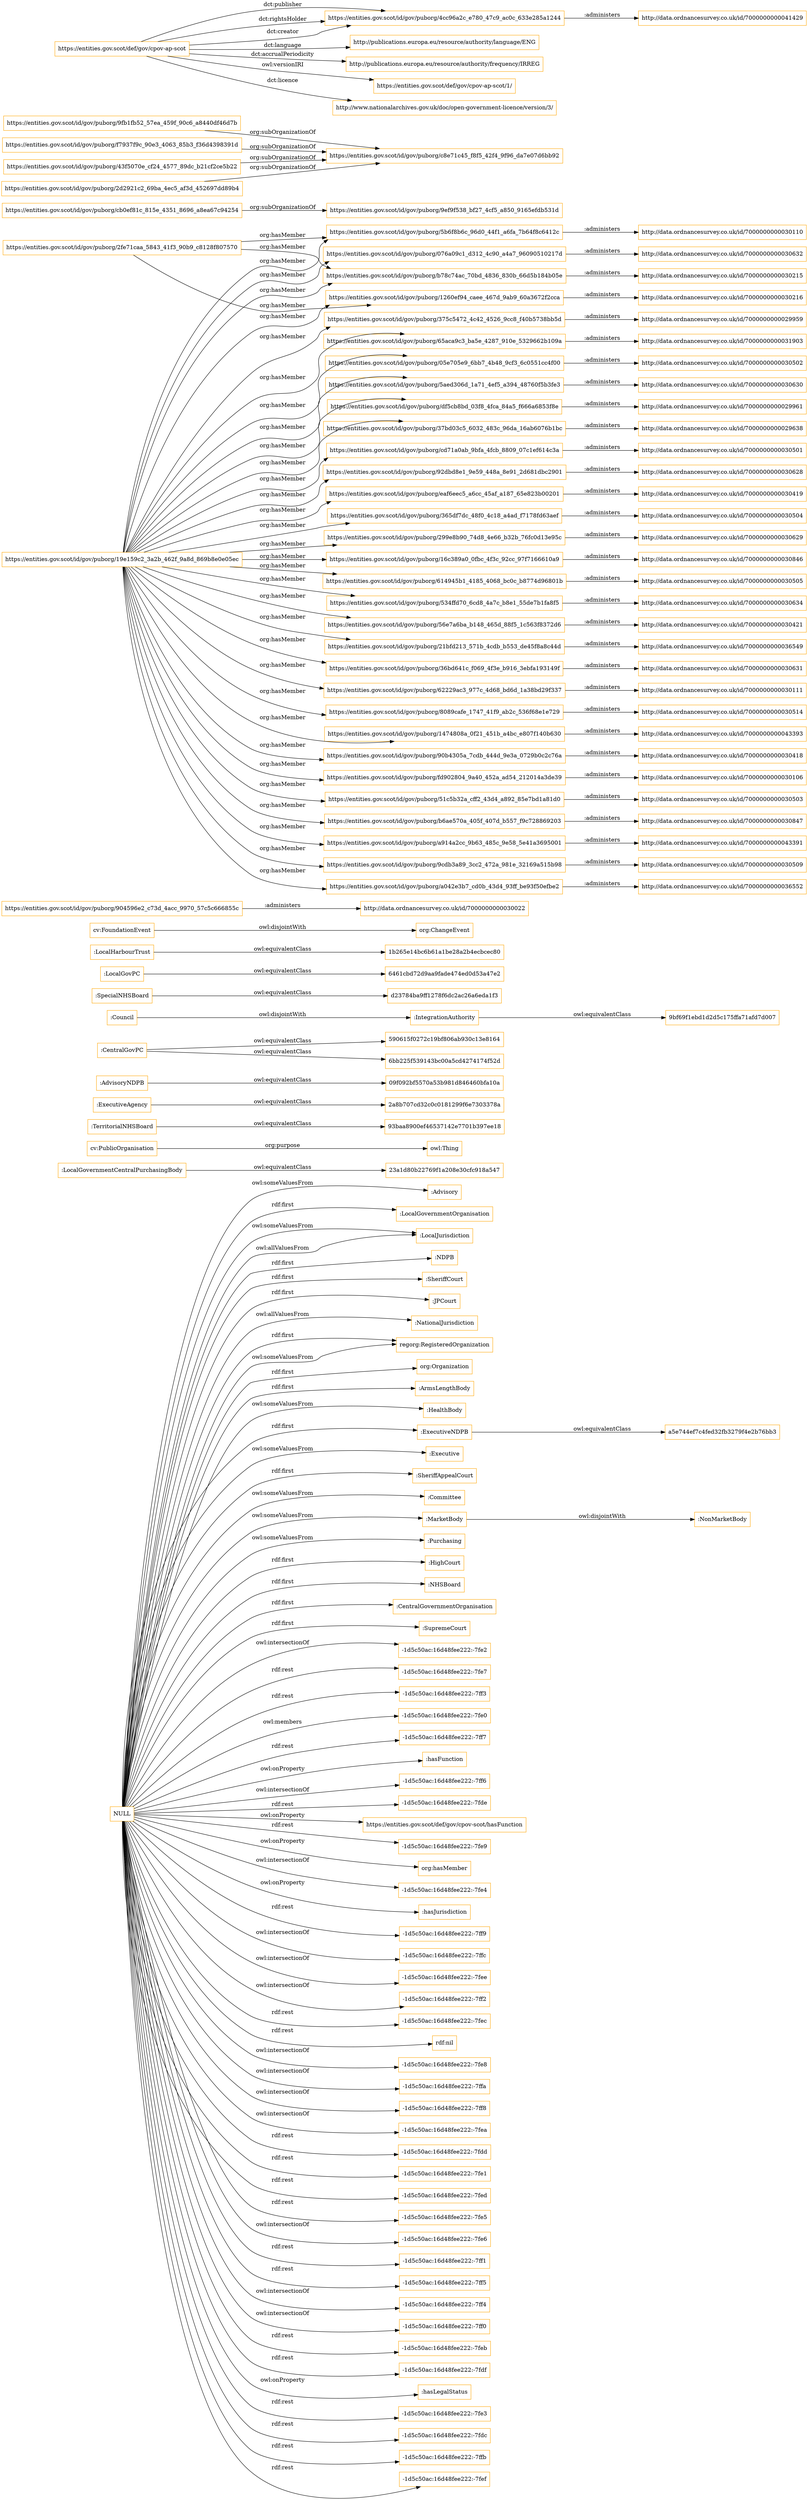 digraph ar2dtool_diagram { 
rankdir=LR;
size="1501"
node [shape = rectangle, color="orange"]; ":Advisory" ":LocalGovernmentCentralPurchasingBody" "cv:PublicOrganisation" ":LocalGovernmentOrganisation" "a5e744ef7c4fed32fb3279f4e2b76bb3" ":TerritorialNHSBoard" ":LocalJurisdiction" ":ExecutiveAgency" ":NDPB" "09f092bf5570a53b981d846460bfa10a" "590615f0272c19bf806ab930c13e8164" ":CentralGovPC" ":IntegrationAuthority" ":SheriffCourt" ":JPCourt" "2a8b707cd32c0c0181299f6e7303378a" "d23784ba9ff1278f6dc2ac26a6eda1f3" ":NationalJurisdiction" "regorg:RegisteredOrganization" "org:Organization" "6461cbd72d9aa9fade474ed0d53a47e2" ":LocalGovPC" ":ArmsLengthBody" ":AdvisoryNDPB" ":HealthBody" ":NonMarketBody" "1b265e14bc6b61a1be28a2b4ecbcec80" "6bb225f539143bc00a5cd4274174f52d" ":ExecutiveNDPB" "93baa8900ef46537142e7701b397ee18" ":Executive" ":SheriffAppealCourt" ":Committee" ":MarketBody" "cv:FoundationEvent" "23a1d80b22769f1a208e30cfc918a547" ":Purchasing" ":HighCourt" ":Council" ":SpecialNHSBoard" ":NHSBoard" "org:ChangeEvent" ":LocalHarbourTrust" ":CentralGovernmentOrganisation" "9bf69f1ebd1d2d5c175ffa71afd7d007" ":SupremeCourt" ; /*classes style*/
	"https://entities.gov.scot/id/gov/puborg/904596e2_c73d_4acc_9970_57c5c666855c" -> "http://data.ordnancesurvey.co.uk/id/7000000000030022" [ label = ":administers" ];
	"https://entities.gov.scot/id/gov/puborg/365df7dc_48f0_4c18_a4ad_f7178fd63aef" -> "http://data.ordnancesurvey.co.uk/id/7000000000030504" [ label = ":administers" ];
	"https://entities.gov.scot/id/gov/puborg/16c389a0_0fbc_4f3c_92cc_97f7166610a9" -> "http://data.ordnancesurvey.co.uk/id/7000000000030846" [ label = ":administers" ];
	":Council" -> ":IntegrationAuthority" [ label = "owl:disjointWith" ];
	"https://entities.gov.scot/id/gov/puborg/cb0ef81c_815e_4351_8696_a8ea67c94254" -> "https://entities.gov.scot/id/gov/puborg/9ef9f538_bf27_4cf5_a850_9165efdb531d" [ label = "org:subOrganizationOf" ];
	":LocalGovernmentCentralPurchasingBody" -> "23a1d80b22769f1a208e30cfc918a547" [ label = "owl:equivalentClass" ];
	"https://entities.gov.scot/id/gov/puborg/9fb1fb52_57ea_459f_90c6_a8440df46d7b" -> "https://entities.gov.scot/id/gov/puborg/c8e71c45_f8f5_42f4_9f96_da7e07d6bb92" [ label = "org:subOrganizationOf" ];
	"https://entities.gov.scot/id/gov/puborg/f7937f9c_90e3_4063_85b3_f36d4398391d" -> "https://entities.gov.scot/id/gov/puborg/c8e71c45_f8f5_42f4_9f96_da7e07d6bb92" [ label = "org:subOrganizationOf" ];
	":TerritorialNHSBoard" -> "93baa8900ef46537142e7701b397ee18" [ label = "owl:equivalentClass" ];
	"cv:FoundationEvent" -> "org:ChangeEvent" [ label = "owl:disjointWith" ];
	"https://entities.gov.scot/id/gov/puborg/614945b1_4185_4068_bc0c_b8774d96801b" -> "http://data.ordnancesurvey.co.uk/id/7000000000030505" [ label = ":administers" ];
	":LocalGovPC" -> "6461cbd72d9aa9fade474ed0d53a47e2" [ label = "owl:equivalentClass" ];
	"https://entities.gov.scot/id/gov/puborg/56e7a6ba_b148_465d_88f5_1c563f8372d6" -> "http://data.ordnancesurvey.co.uk/id/7000000000030421" [ label = ":administers" ];
	":ExecutiveAgency" -> "2a8b707cd32c0c0181299f6e7303378a" [ label = "owl:equivalentClass" ];
	"https://entities.gov.scot/id/gov/puborg/21bfd213_571b_4cdb_b553_de45f8a8c44d" -> "http://data.ordnancesurvey.co.uk/id/7000000000036549" [ label = ":administers" ];
	"https://entities.gov.scot/id/gov/puborg/36bd641c_f069_4f3e_b916_3ebfa193149f" -> "http://data.ordnancesurvey.co.uk/id/7000000000030631" [ label = ":administers" ];
	"https://entities.gov.scot/id/gov/puborg/43f5070e_cf24_4577_89dc_b21cf2ce5b22" -> "https://entities.gov.scot/id/gov/puborg/c8e71c45_f8f5_42f4_9f96_da7e07d6bb92" [ label = "org:subOrganizationOf" ];
	"https://entities.gov.scot/id/gov/puborg/62229ac3_977c_4d68_bd6d_1a38bd29f337" -> "http://data.ordnancesurvey.co.uk/id/7000000000030111" [ label = ":administers" ];
	"https://entities.gov.scot/id/gov/puborg/8089cafe_1747_41f9_ab2c_536f68e1e729" -> "http://data.ordnancesurvey.co.uk/id/7000000000030514" [ label = ":administers" ];
	"https://entities.gov.scot/id/gov/puborg/5b6f8b6c_96d0_44f1_a6fa_7b64f8c6412c" -> "http://data.ordnancesurvey.co.uk/id/7000000000030110" [ label = ":administers" ];
	":IntegrationAuthority" -> "9bf69f1ebd1d2d5c175ffa71afd7d007" [ label = "owl:equivalentClass" ];
	"https://entities.gov.scot/id/gov/puborg/4cc96a2c_e780_47c9_ac0c_633e285a1244" -> "http://data.ordnancesurvey.co.uk/id/7000000000041429" [ label = ":administers" ];
	"https://entities.gov.scot/id/gov/puborg/51c5b32a_cff2_43d4_a892_85e7bd1a81d0" -> "http://data.ordnancesurvey.co.uk/id/7000000000030503" [ label = ":administers" ];
	"https://entities.gov.scot/id/gov/puborg/2d2921c2_69ba_4ec5_af3d_452697dd89b4" -> "https://entities.gov.scot/id/gov/puborg/c8e71c45_f8f5_42f4_9f96_da7e07d6bb92" [ label = "org:subOrganizationOf" ];
	"https://entities.gov.scot/id/gov/puborg/b6ae570a_405f_407d_b557_f9c728869203" -> "http://data.ordnancesurvey.co.uk/id/7000000000030847" [ label = ":administers" ];
	"NULL" -> "-1d5c50ac:16d48fee222:-7fe2" [ label = "owl:intersectionOf" ];
	"NULL" -> "-1d5c50ac:16d48fee222:-7fe7" [ label = "rdf:rest" ];
	"NULL" -> "-1d5c50ac:16d48fee222:-7ff3" [ label = "rdf:rest" ];
	"NULL" -> "-1d5c50ac:16d48fee222:-7fe0" [ label = "owl:members" ];
	"NULL" -> ":LocalGovernmentOrganisation" [ label = "rdf:first" ];
	"NULL" -> ":NHSBoard" [ label = "rdf:first" ];
	"NULL" -> "-1d5c50ac:16d48fee222:-7ff7" [ label = "rdf:rest" ];
	"NULL" -> ":hasFunction" [ label = "owl:onProperty" ];
	"NULL" -> ":Executive" [ label = "owl:someValuesFrom" ];
	"NULL" -> ":JPCourt" [ label = "rdf:first" ];
	"NULL" -> "-1d5c50ac:16d48fee222:-7ff6" [ label = "owl:intersectionOf" ];
	"NULL" -> ":LocalJurisdiction" [ label = "owl:someValuesFrom" ];
	"NULL" -> "-1d5c50ac:16d48fee222:-7fde" [ label = "rdf:rest" ];
	"NULL" -> "https://entities.gov.scot/def/gov/cpov-scot/hasFunction" [ label = "owl:onProperty" ];
	"NULL" -> ":MarketBody" [ label = "owl:someValuesFrom" ];
	"NULL" -> "regorg:RegisteredOrganization" [ label = "rdf:first" ];
	"NULL" -> "-1d5c50ac:16d48fee222:-7fe9" [ label = "rdf:rest" ];
	"NULL" -> "org:hasMember" [ label = "owl:onProperty" ];
	"NULL" -> ":Purchasing" [ label = "owl:someValuesFrom" ];
	"NULL" -> ":SheriffCourt" [ label = "rdf:first" ];
	"NULL" -> "-1d5c50ac:16d48fee222:-7fe4" [ label = "owl:intersectionOf" ];
	"NULL" -> ":SheriffAppealCourt" [ label = "rdf:first" ];
	"NULL" -> ":SupremeCourt" [ label = "rdf:first" ];
	"NULL" -> ":hasJurisdiction" [ label = "owl:onProperty" ];
	"NULL" -> ":NDPB" [ label = "rdf:first" ];
	"NULL" -> "-1d5c50ac:16d48fee222:-7ff9" [ label = "rdf:rest" ];
	"NULL" -> "-1d5c50ac:16d48fee222:-7ffc" [ label = "owl:intersectionOf" ];
	"NULL" -> "-1d5c50ac:16d48fee222:-7fee" [ label = "owl:intersectionOf" ];
	"NULL" -> "-1d5c50ac:16d48fee222:-7ff2" [ label = "owl:intersectionOf" ];
	"NULL" -> "-1d5c50ac:16d48fee222:-7fec" [ label = "rdf:rest" ];
	"NULL" -> "rdf:nil" [ label = "rdf:rest" ];
	"NULL" -> "-1d5c50ac:16d48fee222:-7fe8" [ label = "owl:intersectionOf" ];
	"NULL" -> "-1d5c50ac:16d48fee222:-7ffa" [ label = "owl:intersectionOf" ];
	"NULL" -> "-1d5c50ac:16d48fee222:-7ff8" [ label = "owl:intersectionOf" ];
	"NULL" -> ":HealthBody" [ label = "owl:someValuesFrom" ];
	"NULL" -> ":ArmsLengthBody" [ label = "rdf:first" ];
	"NULL" -> "-1d5c50ac:16d48fee222:-7fea" [ label = "owl:intersectionOf" ];
	"NULL" -> "-1d5c50ac:16d48fee222:-7fdd" [ label = "rdf:rest" ];
	"NULL" -> ":Advisory" [ label = "owl:someValuesFrom" ];
	"NULL" -> "-1d5c50ac:16d48fee222:-7fe1" [ label = "rdf:rest" ];
	"NULL" -> ":LocalJurisdiction" [ label = "owl:allValuesFrom" ];
	"NULL" -> ":Committee" [ label = "owl:someValuesFrom" ];
	"NULL" -> ":NationalJurisdiction" [ label = "owl:allValuesFrom" ];
	"NULL" -> "-1d5c50ac:16d48fee222:-7fed" [ label = "rdf:rest" ];
	"NULL" -> "-1d5c50ac:16d48fee222:-7fe5" [ label = "rdf:rest" ];
	"NULL" -> "regorg:RegisteredOrganization" [ label = "owl:someValuesFrom" ];
	"NULL" -> "-1d5c50ac:16d48fee222:-7fe6" [ label = "owl:intersectionOf" ];
	"NULL" -> "-1d5c50ac:16d48fee222:-7ff1" [ label = "rdf:rest" ];
	"NULL" -> "-1d5c50ac:16d48fee222:-7ff5" [ label = "rdf:rest" ];
	"NULL" -> "-1d5c50ac:16d48fee222:-7ff4" [ label = "owl:intersectionOf" ];
	"NULL" -> "-1d5c50ac:16d48fee222:-7ff0" [ label = "owl:intersectionOf" ];
	"NULL" -> "-1d5c50ac:16d48fee222:-7feb" [ label = "rdf:rest" ];
	"NULL" -> ":HighCourt" [ label = "rdf:first" ];
	"NULL" -> "-1d5c50ac:16d48fee222:-7fdf" [ label = "rdf:rest" ];
	"NULL" -> ":CentralGovernmentOrganisation" [ label = "rdf:first" ];
	"NULL" -> ":hasLegalStatus" [ label = "owl:onProperty" ];
	"NULL" -> "-1d5c50ac:16d48fee222:-7fe3" [ label = "rdf:rest" ];
	"NULL" -> "org:Organization" [ label = "rdf:first" ];
	"NULL" -> "-1d5c50ac:16d48fee222:-7fdc" [ label = "rdf:rest" ];
	"NULL" -> "-1d5c50ac:16d48fee222:-7ffb" [ label = "rdf:rest" ];
	"NULL" -> ":ExecutiveNDPB" [ label = "rdf:first" ];
	"NULL" -> "-1d5c50ac:16d48fee222:-7fef" [ label = "rdf:rest" ];
	"https://entities.gov.scot/id/gov/puborg/a914a2cc_9b63_485c_9e58_5e41a3695001" -> "http://data.ordnancesurvey.co.uk/id/7000000000043391" [ label = ":administers" ];
	"https://entities.gov.scot/id/gov/puborg/2fe71caa_5843_41f3_90b9_c8128f807570" -> "https://entities.gov.scot/id/gov/puborg/5b6f8b6c_96d0_44f1_a6fa_7b64f8c6412c" [ label = "org:hasMember" ];
	"https://entities.gov.scot/id/gov/puborg/2fe71caa_5843_41f3_90b9_c8128f807570" -> "https://entities.gov.scot/id/gov/puborg/1260ef94_caee_467d_9ab9_60a3672f2cca" [ label = "org:hasMember" ];
	"https://entities.gov.scot/id/gov/puborg/2fe71caa_5843_41f3_90b9_c8128f807570" -> "https://entities.gov.scot/id/gov/puborg/b78c74ac_70bd_4836_830b_66d5b184b05e" [ label = "org:hasMember" ];
	"https://entities.gov.scot/id/gov/puborg/9cdb3a89_3cc2_472a_981e_32169a515b98" -> "http://data.ordnancesurvey.co.uk/id/7000000000030509" [ label = ":administers" ];
	"https://entities.gov.scot/id/gov/puborg/a042e3b7_cd0b_43d4_93ff_be93f50efbe2" -> "http://data.ordnancesurvey.co.uk/id/7000000000036552" [ label = ":administers" ];
	"https://entities.gov.scot/id/gov/puborg/076a09c1_d312_4c90_a4a7_96090510217d" -> "http://data.ordnancesurvey.co.uk/id/7000000000030632" [ label = ":administers" ];
	"https://entities.gov.scot/def/gov/cpov-ap-scot" -> "https://entities.gov.scot/id/gov/puborg/4cc96a2c_e780_47c9_ac0c_633e285a1244" [ label = "dct:publisher" ];
	"https://entities.gov.scot/def/gov/cpov-ap-scot" -> "http://publications.europa.eu/resource/authority/language/ENG" [ label = "dct:language" ];
	"https://entities.gov.scot/def/gov/cpov-ap-scot" -> "http://publications.europa.eu/resource/authority/frequency/IRREG" [ label = "dct:accrualPeriodicity" ];
	"https://entities.gov.scot/def/gov/cpov-ap-scot" -> "https://entities.gov.scot/id/gov/puborg/4cc96a2c_e780_47c9_ac0c_633e285a1244" [ label = "dct:rightsHolder" ];
	"https://entities.gov.scot/def/gov/cpov-ap-scot" -> "https://entities.gov.scot/def/gov/cpov-ap-scot/1/" [ label = "owl:versionIRI" ];
	"https://entities.gov.scot/def/gov/cpov-ap-scot" -> "https://entities.gov.scot/id/gov/puborg/4cc96a2c_e780_47c9_ac0c_633e285a1244" [ label = "dct:creator" ];
	"https://entities.gov.scot/def/gov/cpov-ap-scot" -> "http://www.nationalarchives.gov.uk/doc/open-government-licence/version/3/" [ label = "dct:licence" ];
	"https://entities.gov.scot/id/gov/puborg/375c5472_4c42_4526_9cc8_f40b5738bb5d" -> "http://data.ordnancesurvey.co.uk/id/7000000000029959" [ label = ":administers" ];
	"https://entities.gov.scot/id/gov/puborg/b78c74ac_70bd_4836_830b_66d5b184b05e" -> "http://data.ordnancesurvey.co.uk/id/7000000000030215" [ label = ":administers" ];
	"https://entities.gov.scot/id/gov/puborg/05e705e9_6bb7_4b48_9cf3_6c0551cc4f00" -> "http://data.ordnancesurvey.co.uk/id/7000000000030502" [ label = ":administers" ];
	"https://entities.gov.scot/id/gov/puborg/65aca9c3_ba5e_4287_910e_5329662b109a" -> "http://data.ordnancesurvey.co.uk/id/7000000000031903" [ label = ":administers" ];
	"https://entities.gov.scot/id/gov/puborg/5aed306d_1a71_4ef5_a394_48760f5b3fe3" -> "http://data.ordnancesurvey.co.uk/id/7000000000030630" [ label = ":administers" ];
	":ExecutiveNDPB" -> "a5e744ef7c4fed32fb3279f4e2b76bb3" [ label = "owl:equivalentClass" ];
	"https://entities.gov.scot/id/gov/puborg/37bd03c5_6032_483c_96da_16ab6076b1bc" -> "http://data.ordnancesurvey.co.uk/id/7000000000029638" [ label = ":administers" ];
	"https://entities.gov.scot/id/gov/puborg/df5cb8bd_03f8_4fca_84a5_f666a6853f8e" -> "http://data.ordnancesurvey.co.uk/id/7000000000029961" [ label = ":administers" ];
	"https://entities.gov.scot/id/gov/puborg/cd71a0ab_9bfa_4fcb_8809_07c1ef614c3a" -> "http://data.ordnancesurvey.co.uk/id/7000000000030501" [ label = ":administers" ];
	":SpecialNHSBoard" -> "d23784ba9ff1278f6dc2ac26a6eda1f3" [ label = "owl:equivalentClass" ];
	":CentralGovPC" -> "590615f0272c19bf806ab930c13e8164" [ label = "owl:equivalentClass" ];
	":CentralGovPC" -> "6bb225f539143bc00a5cd4274174f52d" [ label = "owl:equivalentClass" ];
	"https://entities.gov.scot/id/gov/puborg/eaf6eec5_a6cc_45af_a187_65e823b00201" -> "http://data.ordnancesurvey.co.uk/id/7000000000030419" [ label = ":administers" ];
	"https://entities.gov.scot/id/gov/puborg/92dbd8e1_9e59_448a_8e91_2d681dbc2901" -> "http://data.ordnancesurvey.co.uk/id/7000000000030628" [ label = ":administers" ];
	"https://entities.gov.scot/id/gov/puborg/299e8b90_74d8_4e66_b32b_76fc0d13e95c" -> "http://data.ordnancesurvey.co.uk/id/7000000000030629" [ label = ":administers" ];
	"https://entities.gov.scot/id/gov/puborg/534ffd70_6cd8_4a7c_b8e1_55de7b1fa8f5" -> "http://data.ordnancesurvey.co.uk/id/7000000000030634" [ label = ":administers" ];
	"https://entities.gov.scot/id/gov/puborg/1474808a_0f21_451b_a4bc_e807f140b630" -> "http://data.ordnancesurvey.co.uk/id/7000000000043393" [ label = ":administers" ];
	":MarketBody" -> ":NonMarketBody" [ label = "owl:disjointWith" ];
	"https://entities.gov.scot/id/gov/puborg/1260ef94_caee_467d_9ab9_60a3672f2cca" -> "http://data.ordnancesurvey.co.uk/id/7000000000030216" [ label = ":administers" ];
	":AdvisoryNDPB" -> "09f092bf5570a53b981d846460bfa10a" [ label = "owl:equivalentClass" ];
	":LocalHarbourTrust" -> "1b265e14bc6b61a1be28a2b4ecbcec80" [ label = "owl:equivalentClass" ];
	"https://entities.gov.scot/id/gov/puborg/19e159c2_3a2b_462f_9a8d_869b8e0e05ec" -> "https://entities.gov.scot/id/gov/puborg/62229ac3_977c_4d68_bd6d_1a38bd29f337" [ label = "org:hasMember" ];
	"https://entities.gov.scot/id/gov/puborg/19e159c2_3a2b_462f_9a8d_869b8e0e05ec" -> "https://entities.gov.scot/id/gov/puborg/21bfd213_571b_4cdb_b553_de45f8a8c44d" [ label = "org:hasMember" ];
	"https://entities.gov.scot/id/gov/puborg/19e159c2_3a2b_462f_9a8d_869b8e0e05ec" -> "https://entities.gov.scot/id/gov/puborg/365df7dc_48f0_4c18_a4ad_f7178fd63aef" [ label = "org:hasMember" ];
	"https://entities.gov.scot/id/gov/puborg/19e159c2_3a2b_462f_9a8d_869b8e0e05ec" -> "https://entities.gov.scot/id/gov/puborg/51c5b32a_cff2_43d4_a892_85e7bd1a81d0" [ label = "org:hasMember" ];
	"https://entities.gov.scot/id/gov/puborg/19e159c2_3a2b_462f_9a8d_869b8e0e05ec" -> "https://entities.gov.scot/id/gov/puborg/5b6f8b6c_96d0_44f1_a6fa_7b64f8c6412c" [ label = "org:hasMember" ];
	"https://entities.gov.scot/id/gov/puborg/19e159c2_3a2b_462f_9a8d_869b8e0e05ec" -> "https://entities.gov.scot/id/gov/puborg/b6ae570a_405f_407d_b557_f9c728869203" [ label = "org:hasMember" ];
	"https://entities.gov.scot/id/gov/puborg/19e159c2_3a2b_462f_9a8d_869b8e0e05ec" -> "https://entities.gov.scot/id/gov/puborg/92dbd8e1_9e59_448a_8e91_2d681dbc2901" [ label = "org:hasMember" ];
	"https://entities.gov.scot/id/gov/puborg/19e159c2_3a2b_462f_9a8d_869b8e0e05ec" -> "https://entities.gov.scot/id/gov/puborg/56e7a6ba_b148_465d_88f5_1c563f8372d6" [ label = "org:hasMember" ];
	"https://entities.gov.scot/id/gov/puborg/19e159c2_3a2b_462f_9a8d_869b8e0e05ec" -> "https://entities.gov.scot/id/gov/puborg/299e8b90_74d8_4e66_b32b_76fc0d13e95c" [ label = "org:hasMember" ];
	"https://entities.gov.scot/id/gov/puborg/19e159c2_3a2b_462f_9a8d_869b8e0e05ec" -> "https://entities.gov.scot/id/gov/puborg/16c389a0_0fbc_4f3c_92cc_97f7166610a9" [ label = "org:hasMember" ];
	"https://entities.gov.scot/id/gov/puborg/19e159c2_3a2b_462f_9a8d_869b8e0e05ec" -> "https://entities.gov.scot/id/gov/puborg/37bd03c5_6032_483c_96da_16ab6076b1bc" [ label = "org:hasMember" ];
	"https://entities.gov.scot/id/gov/puborg/19e159c2_3a2b_462f_9a8d_869b8e0e05ec" -> "https://entities.gov.scot/id/gov/puborg/36bd641c_f069_4f3e_b916_3ebfa193149f" [ label = "org:hasMember" ];
	"https://entities.gov.scot/id/gov/puborg/19e159c2_3a2b_462f_9a8d_869b8e0e05ec" -> "https://entities.gov.scot/id/gov/puborg/1260ef94_caee_467d_9ab9_60a3672f2cca" [ label = "org:hasMember" ];
	"https://entities.gov.scot/id/gov/puborg/19e159c2_3a2b_462f_9a8d_869b8e0e05ec" -> "https://entities.gov.scot/id/gov/puborg/b78c74ac_70bd_4836_830b_66d5b184b05e" [ label = "org:hasMember" ];
	"https://entities.gov.scot/id/gov/puborg/19e159c2_3a2b_462f_9a8d_869b8e0e05ec" -> "https://entities.gov.scot/id/gov/puborg/65aca9c3_ba5e_4287_910e_5329662b109a" [ label = "org:hasMember" ];
	"https://entities.gov.scot/id/gov/puborg/19e159c2_3a2b_462f_9a8d_869b8e0e05ec" -> "https://entities.gov.scot/id/gov/puborg/a914a2cc_9b63_485c_9e58_5e41a3695001" [ label = "org:hasMember" ];
	"https://entities.gov.scot/id/gov/puborg/19e159c2_3a2b_462f_9a8d_869b8e0e05ec" -> "https://entities.gov.scot/id/gov/puborg/1474808a_0f21_451b_a4bc_e807f140b630" [ label = "org:hasMember" ];
	"https://entities.gov.scot/id/gov/puborg/19e159c2_3a2b_462f_9a8d_869b8e0e05ec" -> "https://entities.gov.scot/id/gov/puborg/cd71a0ab_9bfa_4fcb_8809_07c1ef614c3a" [ label = "org:hasMember" ];
	"https://entities.gov.scot/id/gov/puborg/19e159c2_3a2b_462f_9a8d_869b8e0e05ec" -> "https://entities.gov.scot/id/gov/puborg/534ffd70_6cd8_4a7c_b8e1_55de7b1fa8f5" [ label = "org:hasMember" ];
	"https://entities.gov.scot/id/gov/puborg/19e159c2_3a2b_462f_9a8d_869b8e0e05ec" -> "https://entities.gov.scot/id/gov/puborg/90b4305a_7cdb_444d_9e3a_0729b0c2c76a" [ label = "org:hasMember" ];
	"https://entities.gov.scot/id/gov/puborg/19e159c2_3a2b_462f_9a8d_869b8e0e05ec" -> "https://entities.gov.scot/id/gov/puborg/8089cafe_1747_41f9_ab2c_536f68e1e729" [ label = "org:hasMember" ];
	"https://entities.gov.scot/id/gov/puborg/19e159c2_3a2b_462f_9a8d_869b8e0e05ec" -> "https://entities.gov.scot/id/gov/puborg/05e705e9_6bb7_4b48_9cf3_6c0551cc4f00" [ label = "org:hasMember" ];
	"https://entities.gov.scot/id/gov/puborg/19e159c2_3a2b_462f_9a8d_869b8e0e05ec" -> "https://entities.gov.scot/id/gov/puborg/df5cb8bd_03f8_4fca_84a5_f666a6853f8e" [ label = "org:hasMember" ];
	"https://entities.gov.scot/id/gov/puborg/19e159c2_3a2b_462f_9a8d_869b8e0e05ec" -> "https://entities.gov.scot/id/gov/puborg/eaf6eec5_a6cc_45af_a187_65e823b00201" [ label = "org:hasMember" ];
	"https://entities.gov.scot/id/gov/puborg/19e159c2_3a2b_462f_9a8d_869b8e0e05ec" -> "https://entities.gov.scot/id/gov/puborg/076a09c1_d312_4c90_a4a7_96090510217d" [ label = "org:hasMember" ];
	"https://entities.gov.scot/id/gov/puborg/19e159c2_3a2b_462f_9a8d_869b8e0e05ec" -> "https://entities.gov.scot/id/gov/puborg/5aed306d_1a71_4ef5_a394_48760f5b3fe3" [ label = "org:hasMember" ];
	"https://entities.gov.scot/id/gov/puborg/19e159c2_3a2b_462f_9a8d_869b8e0e05ec" -> "https://entities.gov.scot/id/gov/puborg/614945b1_4185_4068_bc0c_b8774d96801b" [ label = "org:hasMember" ];
	"https://entities.gov.scot/id/gov/puborg/19e159c2_3a2b_462f_9a8d_869b8e0e05ec" -> "https://entities.gov.scot/id/gov/puborg/375c5472_4c42_4526_9cc8_f40b5738bb5d" [ label = "org:hasMember" ];
	"https://entities.gov.scot/id/gov/puborg/19e159c2_3a2b_462f_9a8d_869b8e0e05ec" -> "https://entities.gov.scot/id/gov/puborg/9cdb3a89_3cc2_472a_981e_32169a515b98" [ label = "org:hasMember" ];
	"https://entities.gov.scot/id/gov/puborg/19e159c2_3a2b_462f_9a8d_869b8e0e05ec" -> "https://entities.gov.scot/id/gov/puborg/a042e3b7_cd0b_43d4_93ff_be93f50efbe2" [ label = "org:hasMember" ];
	"https://entities.gov.scot/id/gov/puborg/19e159c2_3a2b_462f_9a8d_869b8e0e05ec" -> "https://entities.gov.scot/id/gov/puborg/fd902804_9a40_452a_ad54_212014a3de39" [ label = "org:hasMember" ];
	"https://entities.gov.scot/id/gov/puborg/fd902804_9a40_452a_ad54_212014a3de39" -> "http://data.ordnancesurvey.co.uk/id/7000000000030106" [ label = ":administers" ];
	"https://entities.gov.scot/id/gov/puborg/90b4305a_7cdb_444d_9e3a_0729b0c2c76a" -> "http://data.ordnancesurvey.co.uk/id/7000000000030418" [ label = ":administers" ];
	"cv:PublicOrganisation" -> "owl:Thing" [ label = "org:purpose" ];

}
